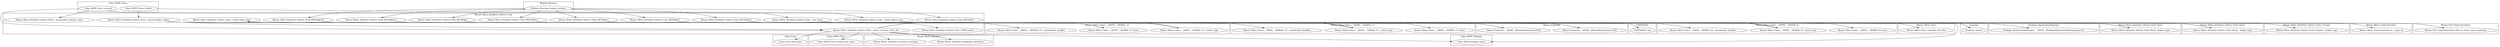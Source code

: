 digraph {
graph [overlap=false]
subgraph cluster_Moose_Meta_Class___ANON___SERIAL_23 {
	label="Moose::Meta::Class::__ANON__::SERIAL::23";
	"Moose::Meta::Class::__ANON__::SERIAL::23::_canonicalize_handles";
	"Moose::Meta::Class::__ANON__::SERIAL::23::meta";
	"Moose::Meta::Class::__ANON__::SERIAL::23::_native_type";
}
subgraph cluster_UNIVERSAL {
	label="UNIVERSAL";
	"UNIVERSAL::can";
}
subgraph cluster_Moose_Meta_Class {
	label="Moose::Meta::Class";
	"Moose::Meta::Class::calculate_all_roles";
}
subgraph cluster_Class_Load {
	label="Class::Load";
	"Class::Load::load_class";
}
subgraph cluster_Class_MOP_Class_ {
	label="Class::MOP::Class:";
	"Class::MOP::Class:::before";
	"Class::MOP::Class:::around";
}
subgraph cluster_Class_MOP_Class {
	label="Class::MOP::Class";
	"Class::MOP::Class::create_anon_class";
}
subgraph cluster_Moose_Meta_Class___ANON___SERIAL_17 {
	label="Moose::Meta::Class::__ANON__::SERIAL::17";
	"Moose::Meta::Class::__ANON__::SERIAL::17::_native_type";
	"Moose::Meta::Class::__ANON__::SERIAL::17::meta";
	"Moose::Meta::Class::__ANON__::SERIAL::17::_canonicalize_handles";
}
subgraph cluster_Module_Runtime {
	label="Module::Runtime";
	"Module::Runtime::require_module";
}
subgraph cluster_Exporter {
	label="Exporter";
	"Exporter::import";
}
subgraph cluster_Moose_Meta_Attribute_Native_Trait_Hash {
	label="Moose::Meta::Attribute::Native::Trait::Hash";
	"Moose::Meta::Attribute::Native::Trait::Hash::_helper_type";
}
subgraph cluster_Moose_Meta_Attribute {
	label="Moose::Meta::Attribute";
	"Moose::Meta::Attribute::accessor_metaclass";
	"Moose::Meta::Attribute::delegation_metaclass";
}
subgraph cluster_Moose_Meta_Attribute_Native_Trait_Counter {
	label="Moose::Meta::Attribute::Native::Trait::Counter";
	"Moose::Meta::Attribute::Native::Trait::Counter::_helper_type";
}
subgraph cluster_Moose_Meta_Attribute_Native_Trait_Array {
	label="Moose::Meta::Attribute::Native::Trait::Array";
	"Moose::Meta::Attribute::Native::Trait::Array::_helper_type";
}
subgraph cluster_Package_DeprecationManager {
	label="Package::DeprecationManager";
	"Package::DeprecationManager::__ANON__[Package/DeprecationManager.pm:61]";
}
subgraph cluster_Moose_Meta_TypeConstraint {
	label="Moose::Meta::TypeConstraint";
	"Moose::Meta::TypeConstraint::is_a_type_of";
}
subgraph cluster_Moose_Exporter {
	label="Moose::Exporter";
	"Moose::Exporter::__ANON__[Moose/Exporter.pm:492]";
	"Moose::Exporter::__ANON__[Moose/Exporter.pm:678]";
}
subgraph cluster_Moose_Util_TypeConstraints {
	label="Moose::Util::TypeConstraints";
	"Moose::Util::TypeConstraints::find_or_create_type_constraint";
}
subgraph cluster_Moose_Meta_Attribute_Native_Trait {
	label="Moose::Meta::Attribute::Native::Trait";
	"Moose::Meta::Attribute::Native::Trait::BEGIN@212";
	"Moose::Meta::Attribute::Native::Trait::_check_handles_values";
	"Moose::Meta::Attribute::Native::Trait::_build_native_type";
	"Moose::Meta::Attribute::Native::Trait::BEGIN@13";
	"Moose::Meta::Attribute::Native::Trait::BEGIN@3";
	"Moose::Meta::Attribute::Native::Trait::BEGIN@12";
	"Moose::Meta::Attribute::Native::Trait::CORE:match";
	"Moose::Meta::Attribute::Native::Trait::BEGIN@9";
	"Moose::Meta::Attribute::Native::Trait::BEGIN@213";
	"Moose::Meta::Attribute::Native::Trait::_canonicalize_handles_value";
	"Moose::Meta::Attribute::Native::Trait::BEGIN@11";
	"Moose::Meta::Attribute::Native::Trait::_native_accessor_class_for";
	"Moose::Meta::Attribute::Native::Trait::BEGIN@14";
	"Moose::Meta::Attribute::Native::Trait::_root_types";
	"Moose::Meta::Attribute::Native::Trait::_check_helper_type";
}
subgraph cluster_Class_MOP_Package {
	label="Class::MOP::Package";
	"Class::MOP::Package::name";
}
subgraph cluster_Moose_Meta_Class___ANON___SERIAL_8 {
	label="Moose::Meta::Class::__ANON__::SERIAL::8";
	"Moose::Meta::Class::__ANON__::SERIAL::8::meta";
	"Moose::Meta::Class::__ANON__::SERIAL::8::_canonicalize_handles";
	"Moose::Meta::Class::__ANON__::SERIAL::8::_native_type";
}
"Class::MOP::Class:::before" -> "Moose::Meta::Attribute::Native::Trait::_check_helper_type";
"Module::Runtime::require_module" -> "Moose::Meta::Attribute::Native::Trait::BEGIN@13";
"Module::Runtime::require_module" -> "Moose::Meta::Attribute::Native::Trait::BEGIN@212";
"Moose::Meta::Attribute::Native::Trait::_check_handles_values" -> "Moose::Meta::Class::__ANON__::SERIAL::8::_canonicalize_handles";
"Moose::Meta::Attribute::Native::Trait::_build_native_type" -> "Moose::Meta::Class::__ANON__::SERIAL::17::meta";
"Moose::Meta::Class::__ANON__::SERIAL::17::_native_type" -> "Moose::Meta::Attribute::Native::Trait::_build_native_type";
"Moose::Meta::Class::__ANON__::SERIAL::8::_native_type" -> "Moose::Meta::Attribute::Native::Trait::_build_native_type";
"Moose::Meta::Class::__ANON__::SERIAL::23::_native_type" -> "Moose::Meta::Attribute::Native::Trait::_build_native_type";
"Moose::Meta::Attribute::Native::Trait::_check_helper_type" -> "Moose::Meta::TypeConstraint::is_a_type_of";
"Moose::Meta::Attribute::Native::Trait::_check_handles_values" -> "Moose::Meta::Class::__ANON__::SERIAL::17::_canonicalize_handles";
"Module::Runtime::require_module" -> "Moose::Meta::Attribute::Native::Trait::BEGIN@11";
"Moose::Meta::Attribute::Native::Trait::_native_accessor_class_for" -> "Moose::Meta::Class::__ANON__::SERIAL::23::_native_type";
"Moose::Meta::Attribute::Native::Trait::_build_native_type" -> "Moose::Meta::Class::__ANON__::SERIAL::23::meta";
"Moose::Meta::Attribute::Native::Trait::_native_accessor_class_for" -> "Class::Load::load_class";
"Class::MOP::Class:::around" -> "Moose::Meta::Attribute::Native::Trait::_canonicalize_handles_value";
"Module::Runtime::require_module" -> "Moose::Meta::Attribute::Native::Trait::BEGIN@213";
"Moose::Meta::Attribute::Native::Trait::BEGIN@212" -> "Moose::Exporter::__ANON__[Moose/Exporter.pm:678]";
"Moose::Meta::Attribute::Native::Trait::BEGIN@213" -> "Moose::Exporter::__ANON__[Moose/Exporter.pm:678]";
"Moose::Meta::Attribute::Native::Trait::BEGIN@9" -> "Moose::Exporter::__ANON__[Moose/Exporter.pm:492]";
"Moose::Meta::Attribute::Native::Trait::BEGIN@13" -> "Moose::Exporter::__ANON__[Moose/Exporter.pm:492]";
"Moose::Meta::Attribute::Native::Trait::_root_types" -> "Moose::Meta::Attribute::Native::Trait::Hash::_helper_type";
"Moose::Meta::Attribute::Native::Trait::_check_helper_type" -> "Moose::Meta::Attribute::Native::Trait::Hash::_helper_type";
"Moose::Meta::Attribute::Native::Trait::BEGIN@11" -> "Exporter::import";
"Moose::Meta::Attribute::Native::Trait::BEGIN@12" -> "Exporter::import";
"Moose::Meta::Attribute::Native::Trait::_check_handles_values" -> "UNIVERSAL::can";
"Moose::Meta::Attribute::Native::Trait::BEGIN@14" -> "Package::DeprecationManager::__ANON__[Package/DeprecationManager.pm:61]";
"Moose::Meta::Attribute::Native::Trait::_build_native_type" -> "Moose::Meta::Attribute::Native::Trait::CORE:match";
"Module::Runtime::require_module" -> "Moose::Meta::Attribute::Native::Trait::BEGIN@3";
"Moose::Meta::Attribute::Native::Trait::_check_helper_type" -> "Moose::Util::TypeConstraints::find_or_create_type_constraint";
"Moose::Meta::Attribute::Native::Trait::_native_accessor_class_for" -> "Moose::Meta::Attribute::delegation_metaclass";
"Moose::Meta::Attribute::Native::Trait::_check_handles_values" -> "Moose::Meta::Class::__ANON__::SERIAL::23::_canonicalize_handles";
"Module::Runtime::require_module" -> "Moose::Meta::Attribute::Native::Trait::BEGIN@9";
"Moose::Meta::Attribute::Native::Trait::_check_handles_values" -> "Moose::Meta::Attribute::Native::Trait::_native_accessor_class_for";
"Class::MOP::Class:::around" -> "Moose::Meta::Attribute::Native::Trait::_native_accessor_class_for";
"Moose::Meta::Attribute::Native::Trait::_native_accessor_class_for" -> "Moose::Meta::Attribute::accessor_metaclass";
"Module::Runtime::require_module" -> "Moose::Meta::Attribute::Native::Trait::BEGIN@14";
"Moose::Meta::Attribute::Native::Trait::_root_types" -> "Moose::Meta::Attribute::Native::Trait::Array::_helper_type";
"Moose::Meta::Attribute::Native::Trait::_check_helper_type" -> "Moose::Meta::Attribute::Native::Trait::Array::_helper_type";
"Moose::Meta::Attribute::Native::Trait::_native_accessor_class_for" -> "Class::MOP::Class::create_anon_class";
"Moose::Meta::Attribute::Native::Trait::_native_accessor_class_for" -> "Class::MOP::Package::name";
"Moose::Meta::Attribute::Native::Trait::_build_native_type" -> "Class::MOP::Package::name";
"Module::Runtime::require_module" -> "Moose::Meta::Attribute::Native::Trait::BEGIN@12";
"Moose::Meta::Attribute::Native::Trait::_build_native_type" -> "Moose::Meta::Class::calculate_all_roles";
"Class::MOP::Class:::before" -> "Moose::Meta::Attribute::Native::Trait::_check_handles_values";
"Moose::Meta::Attribute::Native::Trait::_check_helper_type" -> "Moose::Meta::Attribute::Native::Trait::Counter::_helper_type";
"Moose::Meta::Attribute::Native::Trait::_build_native_type" -> "Moose::Meta::Class::__ANON__::SERIAL::8::meta";
"Moose::Meta::Attribute::Native::Trait::_native_accessor_class_for" -> "Moose::Meta::Class::__ANON__::SERIAL::17::_native_type";
"Moose::Meta::Attribute::Native::Trait::_native_accessor_class_for" -> "Moose::Meta::Class::__ANON__::SERIAL::8::_native_type";
"Class::MOP::Class:::around" -> "Moose::Meta::Attribute::Native::Trait::_root_types";
}
